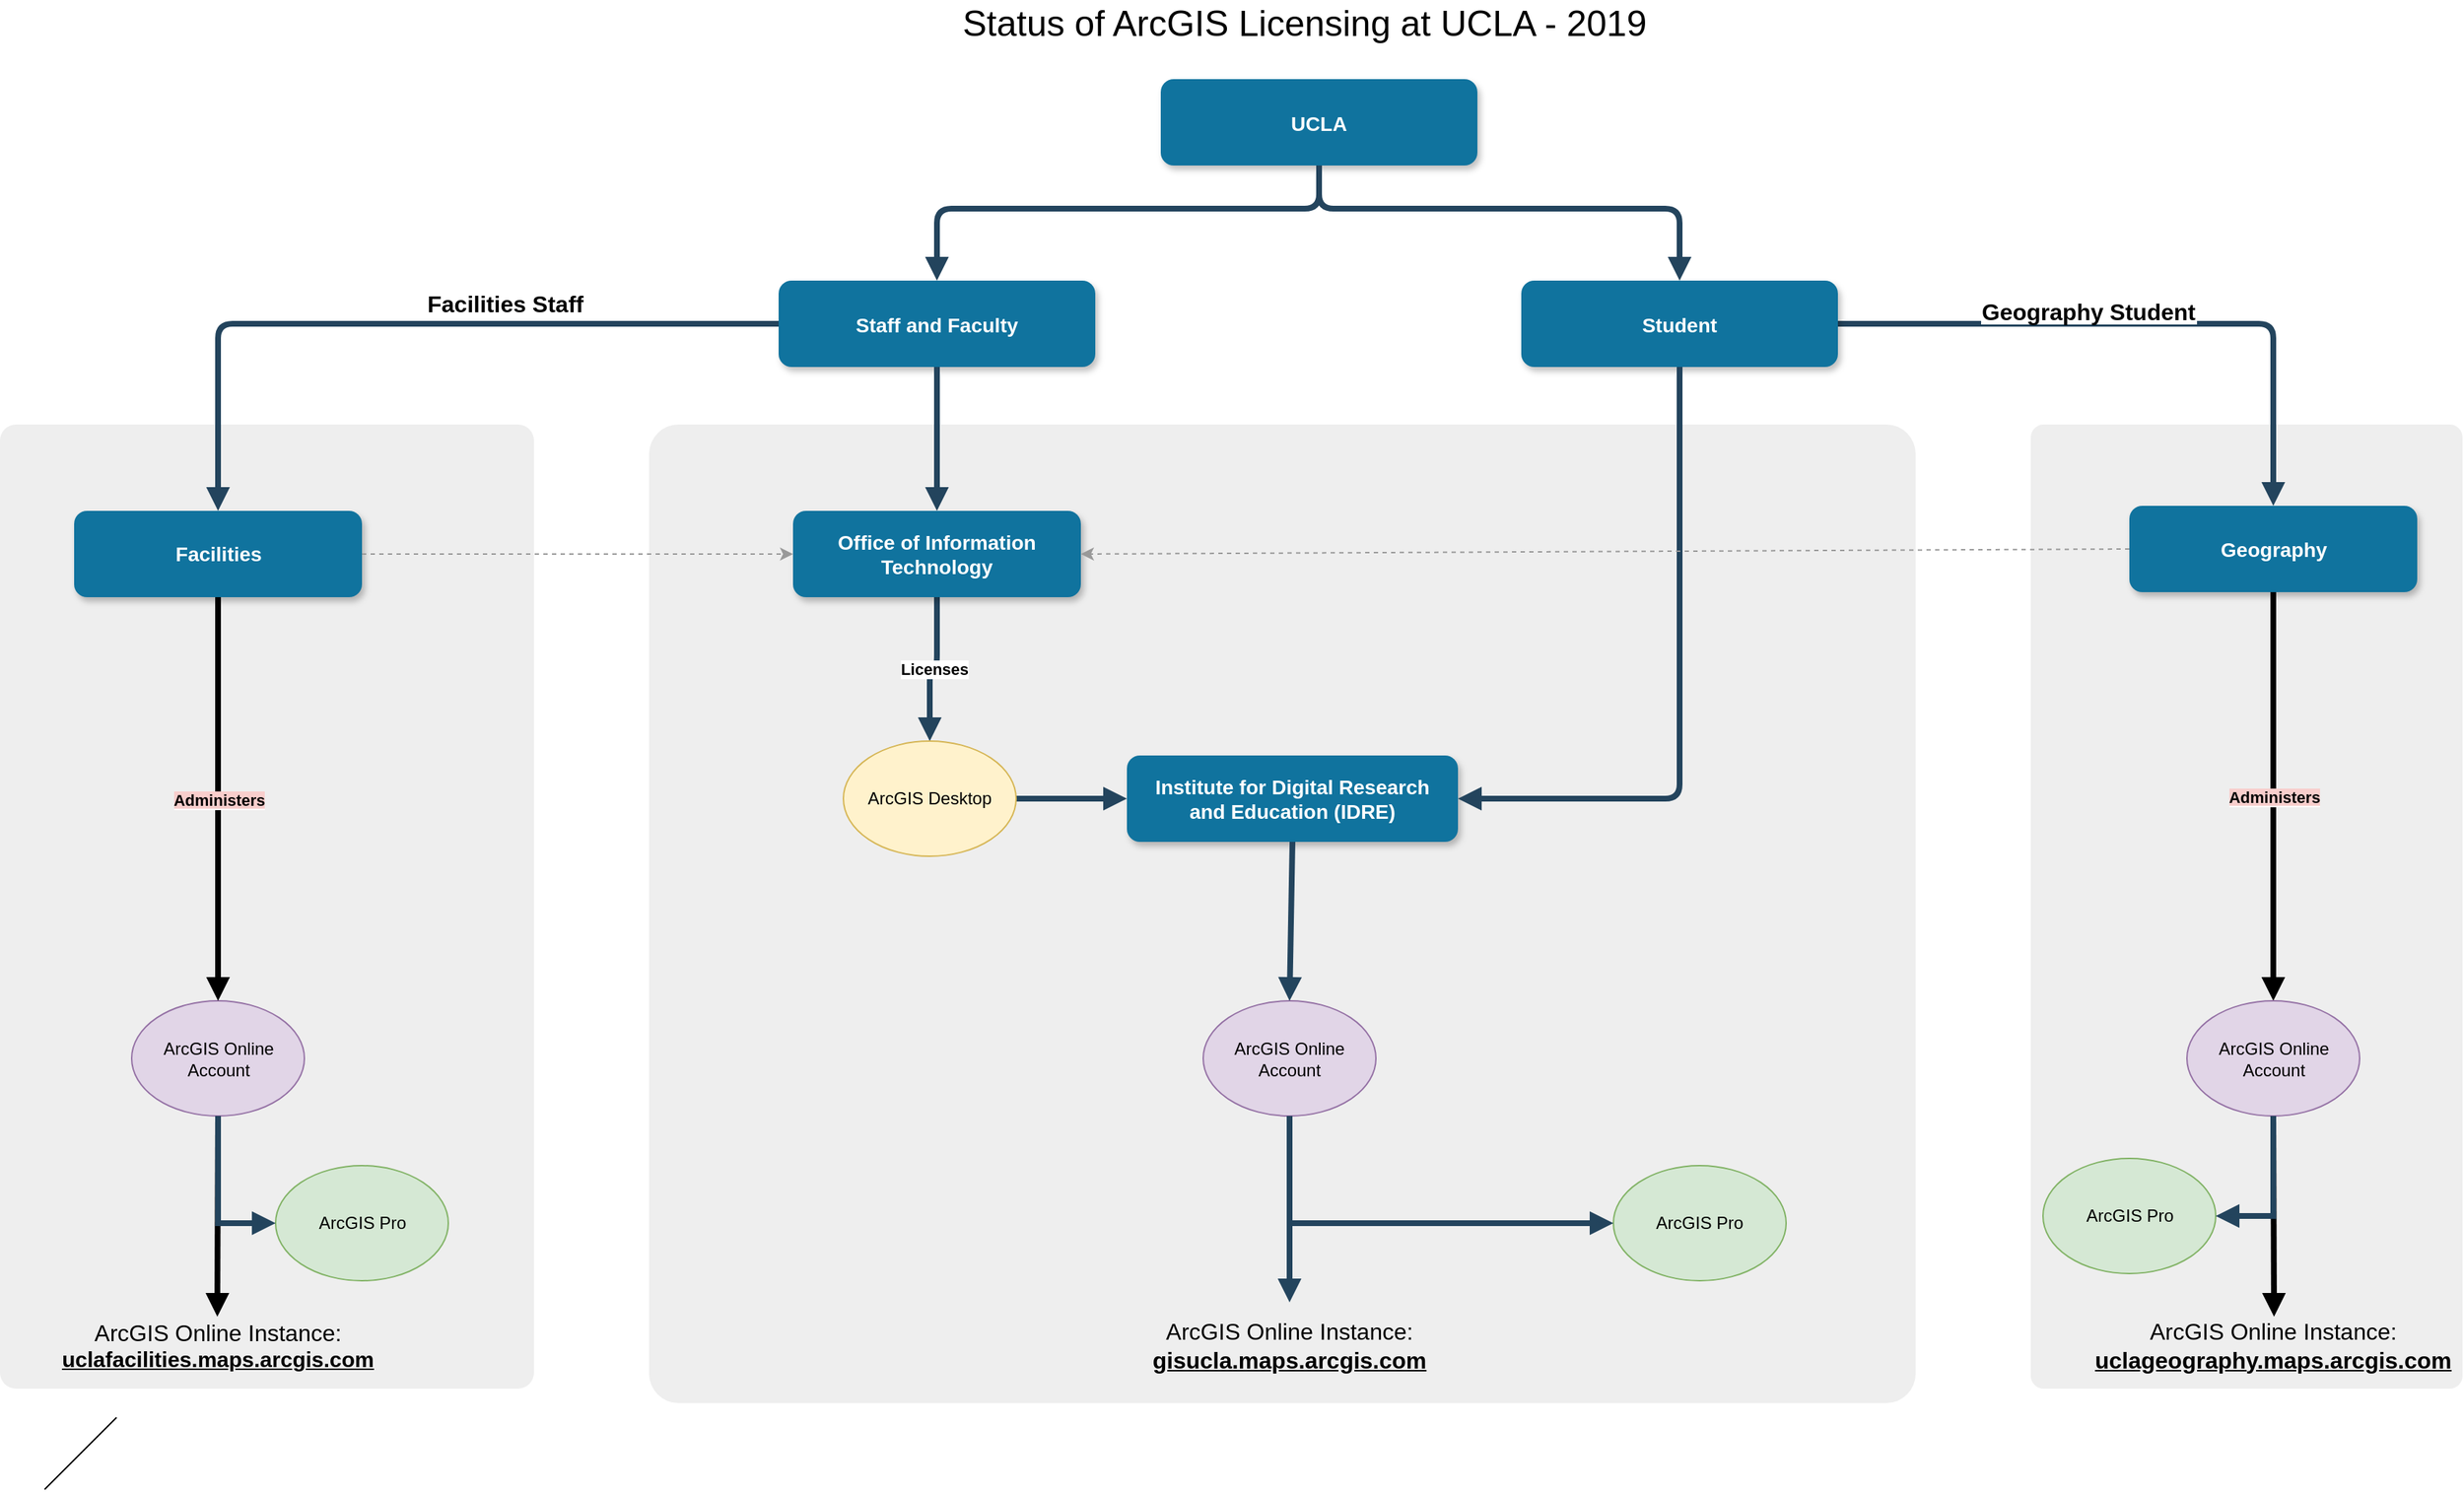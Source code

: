 <mxfile version="12.3.0" type="github" pages="1">
  <diagram name="Page-1" id="97916047-d0de-89f5-080d-49f4d83e522f">
    <mxGraphModel dx="1536" dy="940" grid="1" gridSize="10" guides="1" tooltips="1" connect="1" arrows="1" fold="1" page="1" pageScale="1.5" pageWidth="1169" pageHeight="827" background="#ffffff" math="0" shadow="0">
      <root>
        <mxCell id="0"/>
        <mxCell id="1" parent="0"/>
        <mxCell id="7HnK9eXFFECSjdr3EfDR-130" value="" style="rounded=1;whiteSpace=wrap;html=1;shadow=0;align=center;fillColor=#eeeeee;strokeColor=none;connectable=0;allowArrows=0;arcSize=3;editable=1;movable=0;resizable=1;" vertex="1" parent="1">
          <mxGeometry x="480" y="320" width="880" height="680" as="geometry"/>
        </mxCell>
        <mxCell id="7HnK9eXFFECSjdr3EfDR-79" value="" style="rounded=1;whiteSpace=wrap;html=1;shadow=0;align=center;fillColor=#eeeeee;strokeColor=none;connectable=0;allowArrows=0;arcSize=3;" vertex="1" parent="1">
          <mxGeometry x="1440" y="320" width="300" height="670" as="geometry"/>
        </mxCell>
        <mxCell id="7HnK9eXFFECSjdr3EfDR-78" value="" style="rounded=1;whiteSpace=wrap;html=1;shadow=0;align=center;fillColor=#eeeeee;strokeColor=none;connectable=0;allowArrows=0;arcSize=3;" vertex="1" parent="1">
          <mxGeometry x="29" y="320" width="371" height="670" as="geometry"/>
        </mxCell>
        <mxCell id="3" value="Staff and Faculty" style="rounded=1;fillColor=#10739E;strokeColor=none;shadow=1;gradientColor=none;fontStyle=1;fontColor=#FFFFFF;fontSize=14;" parent="1" vertex="1">
          <mxGeometry x="570" y="220" width="220" height="60" as="geometry"/>
        </mxCell>
        <mxCell id="7HnK9eXFFECSjdr3EfDR-62" value="Licenses" style="edgeStyle=orthogonalEdgeStyle;rounded=1;orthogonalLoop=1;jettySize=auto;html=1;entryX=0.5;entryY=0;entryDx=0;entryDy=0;fontStyle=1;strokeColor=#23445D;strokeWidth=4;endFill=1;endArrow=block;exitX=0.5;exitY=1;exitDx=0;exitDy=0;" edge="1" parent="1" source="4" target="7HnK9eXFFECSjdr3EfDR-63">
          <mxGeometry relative="1" as="geometry">
            <mxPoint x="840" y="490.5" as="sourcePoint"/>
            <mxPoint x="470" y="920.5" as="targetPoint"/>
          </mxGeometry>
        </mxCell>
        <mxCell id="5" value="Institute for Digital Research&#xa;and Education (IDRE)" style="rounded=1;fillColor=#10739E;strokeColor=none;shadow=1;gradientColor=none;fontStyle=1;fontColor=#FFFFFF;fontSize=14;align=center;whiteSpace=wrap;" parent="1" vertex="1">
          <mxGeometry x="812" y="550" width="230" height="60" as="geometry"/>
        </mxCell>
        <mxCell id="7" value="Geography" style="rounded=1;fillColor=#10739E;strokeColor=none;shadow=1;gradientColor=none;fontStyle=1;fontColor=#FFFFFF;fontSize=14;whiteSpace=wrap;" parent="1" vertex="1">
          <mxGeometry x="1508.5" y="376.5" width="200" height="60" as="geometry"/>
        </mxCell>
        <mxCell id="33" value="Geography Student" style="edgeStyle=elbowEdgeStyle;elbow=vertical;strokeWidth=4;endArrow=block;endFill=1;fontStyle=1;strokeColor=#23445D;fontSize=16;rounded=1;exitX=1;exitY=0.5;exitDx=0;exitDy=0;" parent="1" source="7HnK9eXFFECSjdr3EfDR-132" target="7" edge="1">
          <mxGeometry width="100" height="100" as="geometry">
            <mxPoint x="930" y="210" as="sourcePoint"/>
            <mxPoint x="287.5" y="165.5" as="targetPoint"/>
            <Array as="points">
              <mxPoint x="1460" y="250"/>
            </Array>
            <mxPoint x="23" y="-73" as="offset"/>
          </mxGeometry>
        </mxCell>
        <mxCell id="7HnK9eXFFECSjdr3EfDR-65" value="&lt;font style=&quot;font-size: 16px&quot;&gt;ArcGIS Online Instance:&lt;br&gt;&lt;font style=&quot;font-size: 16px&quot;&gt;&lt;u&gt;&lt;b&gt;gisucla.maps.arcgis.com&lt;/b&gt;&lt;/u&gt;&lt;/font&gt;&lt;/font&gt;" style="text;html=1;strokeColor=none;fillColor=none;align=center;verticalAlign=middle;whiteSpace=wrap;rounded=0;shadow=0;" vertex="1" parent="1">
          <mxGeometry x="790" y="950" width="270" height="20" as="geometry"/>
        </mxCell>
        <mxCell id="7HnK9eXFFECSjdr3EfDR-71" value="Facilities Staff" style="edgeStyle=elbowEdgeStyle;elbow=vertical;strokeWidth=4;endArrow=block;endFill=1;fontStyle=1;strokeColor=#23445D;entryX=0.5;entryY=0;entryDx=0;entryDy=0;fontSize=16;rounded=1;exitX=0;exitY=0.5;exitDx=0;exitDy=0;" edge="1" parent="1" source="3" target="7HnK9eXFFECSjdr3EfDR-72">
          <mxGeometry width="100" height="100" as="geometry">
            <mxPoint x="570" y="220" as="sourcePoint"/>
            <mxPoint x="325.5" y="270" as="targetPoint"/>
            <Array as="points">
              <mxPoint x="380" y="250"/>
            </Array>
            <mxPoint x="5" y="-80" as="offset"/>
          </mxGeometry>
        </mxCell>
        <mxCell id="7HnK9eXFFECSjdr3EfDR-72" value="Facilities" style="rounded=1;fillColor=#10739E;strokeColor=none;shadow=1;gradientColor=none;fontStyle=1;fontColor=#FFFFFF;fontSize=14;whiteSpace=wrap;" vertex="1" parent="1">
          <mxGeometry x="80.5" y="380" width="200" height="60" as="geometry"/>
        </mxCell>
        <mxCell id="7HnK9eXFFECSjdr3EfDR-81" value="" style="endArrow=block;html=1;exitX=0.5;exitY=1;exitDx=0;exitDy=0;fontStyle=1;strokeWidth=4;endFill=1;comic=0;" edge="1" parent="1" source="7HnK9eXFFECSjdr3EfDR-120">
          <mxGeometry width="50" height="50" relative="1" as="geometry">
            <mxPoint x="180.5" y="865" as="sourcePoint"/>
            <mxPoint x="180" y="940" as="targetPoint"/>
          </mxGeometry>
        </mxCell>
        <mxCell id="7HnK9eXFFECSjdr3EfDR-82" value="&lt;div style=&quot;font-size: 16px&quot;&gt;&lt;font style=&quot;font-size: 16px&quot;&gt;ArcGIS Online Instance:&lt;/font&gt;&lt;/div&gt;&lt;div style=&quot;font-size: 15px&quot;&gt;&lt;font style=&quot;font-size: 15px&quot;&gt;&lt;u&gt;&lt;b&gt;uclafacilities.maps.arcgis.com&lt;/b&gt;&lt;/u&gt;&lt;br&gt;&lt;/font&gt;&lt;/div&gt;" style="text;html=1;strokeColor=none;fillColor=none;align=center;verticalAlign=middle;whiteSpace=wrap;rounded=0;shadow=0;" vertex="1" parent="1">
          <mxGeometry x="108" y="950" width="145" height="20" as="geometry"/>
        </mxCell>
        <mxCell id="7HnK9eXFFECSjdr3EfDR-93" value="Status of ArcGIS Licensing at UCLA - 2019" style="text;html=1;strokeColor=none;fillColor=none;align=center;verticalAlign=middle;whiteSpace=wrap;rounded=0;fontSize=25;" vertex="1" parent="1">
          <mxGeometry x="675" y="30" width="521" height="20" as="geometry"/>
        </mxCell>
        <mxCell id="7HnK9eXFFECSjdr3EfDR-98" value="&lt;span style=&quot;background-color: rgb(248 , 206 , 204)&quot;&gt;Administers&lt;/span&gt;" style="endArrow=block;html=1;fontStyle=1;strokeWidth=4;endFill=1;comic=0;exitX=0.5;exitY=1;exitDx=0;exitDy=0;entryX=0.5;entryY=0;entryDx=0;entryDy=0;" edge="1" parent="1" source="7" target="7HnK9eXFFECSjdr3EfDR-122">
          <mxGeometry width="50" height="50" relative="1" as="geometry">
            <mxPoint x="1608" y="540" as="sourcePoint"/>
            <mxPoint x="1608" y="690.5" as="targetPoint"/>
          </mxGeometry>
        </mxCell>
        <mxCell id="7HnK9eXFFECSjdr3EfDR-99" value="&lt;div style=&quot;font-size: 16px&quot;&gt;&lt;font style=&quot;font-size: 16px&quot;&gt;ArcGIS Online Instance:&lt;/font&gt;&lt;/div&gt;&lt;div style=&quot;font-size: 16px&quot;&gt;&lt;font style=&quot;font-size: 16px&quot;&gt;&lt;u&gt;&lt;b&gt;uclageography.maps.arcgis.com&lt;/b&gt;&lt;/u&gt;&lt;br&gt;&lt;/font&gt;&lt;/div&gt;" style="text;html=1;strokeColor=none;fillColor=none;align=center;verticalAlign=middle;whiteSpace=wrap;rounded=0;" vertex="1" parent="1">
          <mxGeometry x="1536" y="950" width="145" height="20" as="geometry"/>
        </mxCell>
        <mxCell id="4" value="Office of Information Technology" style="rounded=1;fillColor=#10739E;strokeColor=none;shadow=1;gradientColor=none;fontStyle=1;fontColor=#FFFFFF;fontSize=14;verticalAlign=middle;whiteSpace=wrap;" parent="1" vertex="1">
          <mxGeometry x="580" y="380" width="200" height="60" as="geometry"/>
        </mxCell>
        <mxCell id="7HnK9eXFFECSjdr3EfDR-106" value="ArcGIS Pro" style="ellipse;whiteSpace=wrap;html=1;rounded=0;shadow=0;align=center;fillColor=#d5e8d4;strokeColor=#82b366;" vertex="1" parent="1">
          <mxGeometry x="1150" y="835" width="120" height="80" as="geometry"/>
        </mxCell>
        <mxCell id="7HnK9eXFFECSjdr3EfDR-110" value="" style="edgeStyle=elbowEdgeStyle;elbow=vertical;strokeWidth=4;endArrow=block;endFill=1;fontStyle=1;strokeColor=#23445D;exitX=0.5;exitY=1;exitDx=0;exitDy=0;entryX=0;entryY=0.5;entryDx=0;entryDy=0;rounded=0;" edge="1" parent="1" source="7HnK9eXFFECSjdr3EfDR-109" target="7HnK9eXFFECSjdr3EfDR-106">
          <mxGeometry x="71" y="352" width="100" height="100" as="geometry">
            <mxPoint x="936.643" y="744.929" as="sourcePoint"/>
            <mxPoint x="1060" y="840" as="targetPoint"/>
            <Array as="points">
              <mxPoint x="1040" y="875"/>
              <mxPoint x="1126.5" y="974.5"/>
            </Array>
            <mxPoint x="2" y="-8" as="offset"/>
          </mxGeometry>
        </mxCell>
        <mxCell id="7HnK9eXFFECSjdr3EfDR-119" value="" style="edgeStyle=elbowEdgeStyle;elbow=vertical;strokeWidth=4;endArrow=block;endFill=1;fontStyle=1;strokeColor=#23445D;exitX=1;exitY=0.5;exitDx=0;exitDy=0;entryX=0;entryY=0.5;entryDx=0;entryDy=0;" edge="1" parent="1" source="7HnK9eXFFECSjdr3EfDR-63" target="5">
          <mxGeometry x="-340" y="157.5" width="100" height="100" as="geometry">
            <mxPoint x="575.618" y="679.941" as="sourcePoint"/>
            <mxPoint x="815.618" y="679.941" as="targetPoint"/>
            <Array as="points">
              <mxPoint x="780" y="580"/>
            </Array>
            <mxPoint x="2" y="-8" as="offset"/>
          </mxGeometry>
        </mxCell>
        <mxCell id="7HnK9eXFFECSjdr3EfDR-63" value="ArcGIS Desktop" style="ellipse;whiteSpace=wrap;html=1;rounded=0;shadow=0;align=center;fillColor=#fff2cc;strokeColor=#d6b656;" vertex="1" parent="1">
          <mxGeometry x="615" y="540" width="120" height="80" as="geometry"/>
        </mxCell>
        <mxCell id="7HnK9eXFFECSjdr3EfDR-109" value="&lt;div&gt;ArcGIS Online&lt;/div&gt;&lt;div&gt;Account&lt;br&gt;&lt;/div&gt;" style="ellipse;whiteSpace=wrap;html=1;rounded=0;shadow=0;align=center;fillColor=#e1d5e7;strokeColor=#9673a6;" vertex="1" parent="1">
          <mxGeometry x="865" y="720.5" width="120" height="80" as="geometry"/>
        </mxCell>
        <mxCell id="7HnK9eXFFECSjdr3EfDR-120" value="&lt;div&gt;ArcGIS Online&lt;/div&gt;&lt;div&gt;Account&lt;br&gt;&lt;/div&gt;" style="ellipse;whiteSpace=wrap;html=1;rounded=0;shadow=0;align=center;fillColor=#e1d5e7;strokeColor=#9673a6;" vertex="1" parent="1">
          <mxGeometry x="120.5" y="720.5" width="120" height="80" as="geometry"/>
        </mxCell>
        <mxCell id="7HnK9eXFFECSjdr3EfDR-121" value="&lt;span style=&quot;background-color: rgb(248 , 206 , 204)&quot;&gt;Administers&lt;/span&gt;" style="endArrow=block;html=1;exitX=0.5;exitY=1;exitDx=0;exitDy=0;fontStyle=1;strokeWidth=4;endFill=1;comic=0;" edge="1" parent="1" source="7HnK9eXFFECSjdr3EfDR-72" target="7HnK9eXFFECSjdr3EfDR-120">
          <mxGeometry width="50" height="50" relative="1" as="geometry">
            <mxPoint x="180.5" y="440" as="sourcePoint"/>
            <mxPoint x="180" y="715" as="targetPoint"/>
          </mxGeometry>
        </mxCell>
        <mxCell id="7HnK9eXFFECSjdr3EfDR-122" value="&lt;div&gt;ArcGIS Online&lt;/div&gt;&lt;div&gt;Account&lt;br&gt;&lt;/div&gt;" style="ellipse;whiteSpace=wrap;html=1;rounded=0;shadow=0;align=center;fillColor=#e1d5e7;strokeColor=#9673a6;" vertex="1" parent="1">
          <mxGeometry x="1548.5" y="720.5" width="120" height="80" as="geometry"/>
        </mxCell>
        <mxCell id="7HnK9eXFFECSjdr3EfDR-126" value="" style="endArrow=block;html=1;labelBackgroundColor=#ffffff;fontSize=11;exitX=0.5;exitY=1;exitDx=0;exitDy=0;fontStyle=1;strokeWidth=4;endFill=1;" edge="1" parent="1" source="7HnK9eXFFECSjdr3EfDR-122">
          <mxGeometry width="50" height="50" relative="1" as="geometry">
            <mxPoint x="750" y="1140" as="sourcePoint"/>
            <mxPoint x="1609" y="940" as="targetPoint"/>
          </mxGeometry>
        </mxCell>
        <mxCell id="7HnK9eXFFECSjdr3EfDR-127" value="" style="endArrow=none;html=1;labelBackgroundColor=#F8CECC;fontSize=12;" edge="1" parent="1">
          <mxGeometry width="50" height="50" relative="1" as="geometry">
            <mxPoint x="60" y="1060" as="sourcePoint"/>
            <mxPoint x="110" y="1010" as="targetPoint"/>
          </mxGeometry>
        </mxCell>
        <mxCell id="7HnK9eXFFECSjdr3EfDR-131" value="UCLA" style="rounded=1;fillColor=#10739E;strokeColor=none;shadow=1;gradientColor=none;fontStyle=1;fontColor=#FFFFFF;fontSize=14;" vertex="1" parent="1">
          <mxGeometry x="835.5" y="80" width="220" height="60" as="geometry"/>
        </mxCell>
        <mxCell id="7HnK9eXFFECSjdr3EfDR-132" value="Student" style="rounded=1;fillColor=#10739E;strokeColor=none;shadow=1;gradientColor=none;fontStyle=1;fontColor=#FFFFFF;fontSize=14;" vertex="1" parent="1">
          <mxGeometry x="1086" y="220" width="220" height="60" as="geometry"/>
        </mxCell>
        <mxCell id="7HnK9eXFFECSjdr3EfDR-133" value="" style="edgeStyle=elbowEdgeStyle;elbow=vertical;strokeWidth=4;endArrow=block;endFill=1;fontStyle=1;strokeColor=#23445D;fontSize=12;rounded=1;exitX=0.5;exitY=1;exitDx=0;exitDy=0;entryX=0.5;entryY=0;entryDx=0;entryDy=0;" edge="1" parent="1" source="7HnK9eXFFECSjdr3EfDR-131" target="7HnK9eXFFECSjdr3EfDR-132">
          <mxGeometry x="10" y="10" width="100" height="100" as="geometry">
            <mxPoint x="690" y="260" as="sourcePoint"/>
            <mxPoint x="1618.5" y="375.5" as="targetPoint"/>
            <Array as="points">
              <mxPoint x="1080" y="170"/>
            </Array>
            <mxPoint x="18" y="-37" as="offset"/>
          </mxGeometry>
        </mxCell>
        <mxCell id="7HnK9eXFFECSjdr3EfDR-134" value="" style="edgeStyle=elbowEdgeStyle;elbow=vertical;strokeWidth=4;endArrow=block;endFill=1;fontStyle=1;strokeColor=#23445D;fontSize=12;rounded=1;exitX=0.5;exitY=1;exitDx=0;exitDy=0;entryX=0.5;entryY=0;entryDx=0;entryDy=0;" edge="1" parent="1" source="7HnK9eXFFECSjdr3EfDR-131" target="3">
          <mxGeometry x="20" y="20" width="100" height="100" as="geometry">
            <mxPoint x="956" y="150" as="sourcePoint"/>
            <mxPoint x="1206" y="200" as="targetPoint"/>
            <Array as="points">
              <mxPoint x="946" y="170"/>
            </Array>
            <mxPoint x="18" y="-37" as="offset"/>
          </mxGeometry>
        </mxCell>
        <mxCell id="7HnK9eXFFECSjdr3EfDR-148" value="" style="edgeStyle=elbowEdgeStyle;elbow=vertical;strokeWidth=4;endArrow=block;endFill=1;fontStyle=1;strokeColor=#23445D;fontSize=12;rounded=1;exitX=0.5;exitY=1;exitDx=0;exitDy=0;entryX=1;entryY=0.5;entryDx=0;entryDy=0;" edge="1" parent="1" source="7HnK9eXFFECSjdr3EfDR-132" target="5">
          <mxGeometry x="20" y="20" width="100" height="100" as="geometry">
            <mxPoint x="955" y="150" as="sourcePoint"/>
            <mxPoint x="1140" y="600" as="targetPoint"/>
            <Array as="points">
              <mxPoint x="1120" y="580"/>
              <mxPoint x="1130" y="680"/>
            </Array>
            <mxPoint x="18" y="-37" as="offset"/>
          </mxGeometry>
        </mxCell>
        <mxCell id="7HnK9eXFFECSjdr3EfDR-150" value="ArcGIS Pro" style="ellipse;whiteSpace=wrap;html=1;rounded=0;shadow=0;align=center;fillColor=#d5e8d4;strokeColor=#82b366;" vertex="1" parent="1">
          <mxGeometry x="220.5" y="835" width="120" height="80" as="geometry"/>
        </mxCell>
        <mxCell id="7HnK9eXFFECSjdr3EfDR-151" value="" style="edgeStyle=elbowEdgeStyle;elbow=vertical;strokeWidth=4;endArrow=block;endFill=1;fontStyle=1;strokeColor=#23445D;exitX=0.5;exitY=1;exitDx=0;exitDy=0;entryX=0;entryY=0.5;entryDx=0;entryDy=0;rounded=0;" edge="1" parent="1" target="7HnK9eXFFECSjdr3EfDR-150" source="7HnK9eXFFECSjdr3EfDR-120">
          <mxGeometry x="81" y="362" width="100" height="100" as="geometry">
            <mxPoint x="997.5" y="885" as="sourcePoint"/>
            <mxPoint x="946.643" y="954.929" as="targetPoint"/>
            <Array as="points">
              <mxPoint x="180" y="875"/>
              <mxPoint x="1136.5" y="984.5"/>
            </Array>
            <mxPoint x="2" y="-8" as="offset"/>
          </mxGeometry>
        </mxCell>
        <mxCell id="7HnK9eXFFECSjdr3EfDR-153" value="ArcGIS Pro" style="ellipse;whiteSpace=wrap;html=1;rounded=0;shadow=0;align=center;fillColor=#d5e8d4;strokeColor=#82b366;" vertex="1" parent="1">
          <mxGeometry x="1448.5" y="830" width="120" height="80" as="geometry"/>
        </mxCell>
        <mxCell id="7HnK9eXFFECSjdr3EfDR-154" value="" style="edgeStyle=elbowEdgeStyle;elbow=vertical;strokeWidth=4;endArrow=block;endFill=1;fontStyle=1;strokeColor=#23445D;exitX=0.5;exitY=1;exitDx=0;exitDy=0;entryX=1;entryY=0.5;entryDx=0;entryDy=0;rounded=0;" edge="1" parent="1" source="7HnK9eXFFECSjdr3EfDR-122" target="7HnK9eXFFECSjdr3EfDR-153">
          <mxGeometry x="91" y="372" width="100" height="100" as="geometry">
            <mxPoint x="190" y="810" as="sourcePoint"/>
            <mxPoint x="1340" y="1020" as="targetPoint"/>
            <Array as="points">
              <mxPoint x="1608" y="870"/>
              <mxPoint x="1146.5" y="994.5"/>
            </Array>
            <mxPoint x="2" y="-8" as="offset"/>
          </mxGeometry>
        </mxCell>
        <mxCell id="7HnK9eXFFECSjdr3EfDR-161" value="" style="endArrow=block;html=1;labelBackgroundColor=#ffffff;fontSize=11;entryX=0.5;entryY=0;entryDx=0;entryDy=0;exitX=0.5;exitY=1;exitDx=0;exitDy=0;fontStyle=1;strokeColor=#23445D;strokeWidth=4;endFill=1;" edge="1" parent="1" source="3" target="4">
          <mxGeometry width="50" height="50" relative="1" as="geometry">
            <mxPoint x="70" y="1160" as="sourcePoint"/>
            <mxPoint x="120" y="1110" as="targetPoint"/>
          </mxGeometry>
        </mxCell>
        <mxCell id="7HnK9eXFFECSjdr3EfDR-164" value="" style="endArrow=classic;html=1;dashed=1;labelBackgroundColor=#F8CECC;strokeColor=#999999;fontSize=16;entryX=0;entryY=0.5;entryDx=0;entryDy=0;exitX=1;exitY=0.5;exitDx=0;exitDy=0;" edge="1" parent="1" source="7HnK9eXFFECSjdr3EfDR-72" target="4">
          <mxGeometry width="50" height="50" relative="1" as="geometry">
            <mxPoint x="30" y="1160" as="sourcePoint"/>
            <mxPoint x="80" y="1110" as="targetPoint"/>
          </mxGeometry>
        </mxCell>
        <mxCell id="7HnK9eXFFECSjdr3EfDR-165" value="" style="endArrow=classic;html=1;dashed=1;labelBackgroundColor=#F8CECC;strokeColor=#999999;fontSize=16;entryX=1;entryY=0.5;entryDx=0;entryDy=0;exitX=0;exitY=0.5;exitDx=0;exitDy=0;" edge="1" parent="1" source="7" target="4">
          <mxGeometry width="50" height="50" relative="1" as="geometry">
            <mxPoint x="290.5" y="420" as="sourcePoint"/>
            <mxPoint x="590" y="420" as="targetPoint"/>
          </mxGeometry>
        </mxCell>
        <mxCell id="7HnK9eXFFECSjdr3EfDR-166" value="" style="endArrow=block;html=1;labelBackgroundColor=#ffffff;strokeColor=#23445D;fontSize=11;entryX=0.5;entryY=0;entryDx=0;entryDy=0;exitX=0.5;exitY=1;exitDx=0;exitDy=0;rounded=1;fontStyle=1;strokeWidth=4;endFill=1;" edge="1" parent="1" source="5" target="7HnK9eXFFECSjdr3EfDR-109">
          <mxGeometry width="50" height="50" relative="1" as="geometry">
            <mxPoint x="370" y="1130" as="sourcePoint"/>
            <mxPoint x="420" y="1080" as="targetPoint"/>
          </mxGeometry>
        </mxCell>
        <mxCell id="7HnK9eXFFECSjdr3EfDR-167" value="" style="endArrow=block;html=1;labelBackgroundColor=#ffffff;strokeColor=#23445D;fontSize=11;exitX=0.5;exitY=1;exitDx=0;exitDy=0;fontStyle=1;strokeWidth=4;endFill=1;" edge="1" parent="1" source="7HnK9eXFFECSjdr3EfDR-109">
          <mxGeometry width="50" height="50" relative="1" as="geometry">
            <mxPoint x="920" y="800" as="sourcePoint"/>
            <mxPoint x="925" y="930" as="targetPoint"/>
          </mxGeometry>
        </mxCell>
      </root>
    </mxGraphModel>
  </diagram>
</mxfile>
